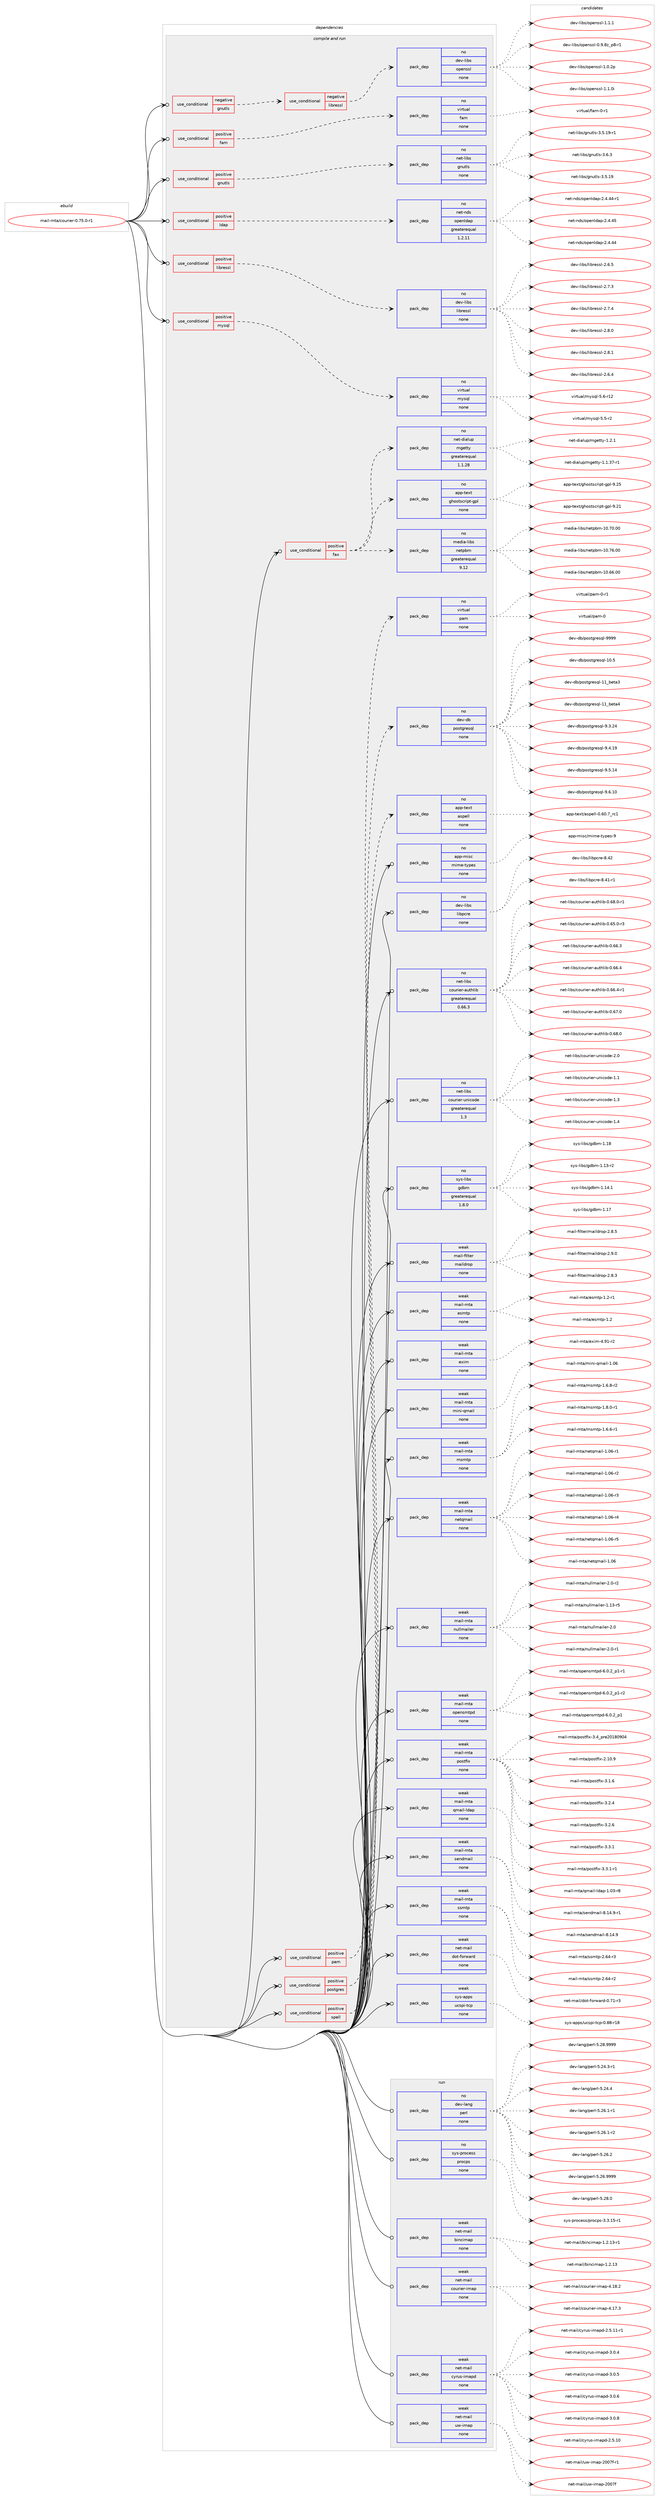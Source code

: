 digraph prolog {

# *************
# Graph options
# *************

newrank=true;
concentrate=true;
compound=true;
graph [rankdir=LR,fontname=Helvetica,fontsize=10,ranksep=1.5];#, ranksep=2.5, nodesep=0.2];
edge  [arrowhead=vee];
node  [fontname=Helvetica,fontsize=10];

# **********
# The ebuild
# **********

subgraph cluster_leftcol {
color=gray;
rank=same;
label=<<i>ebuild</i>>;
id [label="mail-mta/courier-0.75.0-r1", color=red, width=4, href="../mail-mta/courier-0.75.0-r1.svg"];
}

# ****************
# The dependencies
# ****************

subgraph cluster_midcol {
color=gray;
label=<<i>dependencies</i>>;
subgraph cluster_compile {
fillcolor="#eeeeee";
style=filled;
label=<<i>compile</i>>;
}
subgraph cluster_compileandrun {
fillcolor="#eeeeee";
style=filled;
label=<<i>compile and run</i>>;
subgraph cond1244 {
dependency6162 [label=<<TABLE BORDER="0" CELLBORDER="1" CELLSPACING="0" CELLPADDING="4"><TR><TD ROWSPAN="3" CELLPADDING="10">use_conditional</TD></TR><TR><TD>negative</TD></TR><TR><TD>gnutls</TD></TR></TABLE>>, shape=none, color=red];
subgraph cond1245 {
dependency6163 [label=<<TABLE BORDER="0" CELLBORDER="1" CELLSPACING="0" CELLPADDING="4"><TR><TD ROWSPAN="3" CELLPADDING="10">use_conditional</TD></TR><TR><TD>negative</TD></TR><TR><TD>libressl</TD></TR></TABLE>>, shape=none, color=red];
subgraph pack4777 {
dependency6164 [label=<<TABLE BORDER="0" CELLBORDER="1" CELLSPACING="0" CELLPADDING="4" WIDTH="220"><TR><TD ROWSPAN="6" CELLPADDING="30">pack_dep</TD></TR><TR><TD WIDTH="110">no</TD></TR><TR><TD>dev-libs</TD></TR><TR><TD>openssl</TD></TR><TR><TD>none</TD></TR><TR><TD></TD></TR></TABLE>>, shape=none, color=blue];
}
dependency6163:e -> dependency6164:w [weight=20,style="dashed",arrowhead="vee"];
}
dependency6162:e -> dependency6163:w [weight=20,style="dashed",arrowhead="vee"];
}
id:e -> dependency6162:w [weight=20,style="solid",arrowhead="odotvee"];
subgraph cond1246 {
dependency6165 [label=<<TABLE BORDER="0" CELLBORDER="1" CELLSPACING="0" CELLPADDING="4"><TR><TD ROWSPAN="3" CELLPADDING="10">use_conditional</TD></TR><TR><TD>positive</TD></TR><TR><TD>fam</TD></TR></TABLE>>, shape=none, color=red];
subgraph pack4778 {
dependency6166 [label=<<TABLE BORDER="0" CELLBORDER="1" CELLSPACING="0" CELLPADDING="4" WIDTH="220"><TR><TD ROWSPAN="6" CELLPADDING="30">pack_dep</TD></TR><TR><TD WIDTH="110">no</TD></TR><TR><TD>virtual</TD></TR><TR><TD>fam</TD></TR><TR><TD>none</TD></TR><TR><TD></TD></TR></TABLE>>, shape=none, color=blue];
}
dependency6165:e -> dependency6166:w [weight=20,style="dashed",arrowhead="vee"];
}
id:e -> dependency6165:w [weight=20,style="solid",arrowhead="odotvee"];
subgraph cond1247 {
dependency6167 [label=<<TABLE BORDER="0" CELLBORDER="1" CELLSPACING="0" CELLPADDING="4"><TR><TD ROWSPAN="3" CELLPADDING="10">use_conditional</TD></TR><TR><TD>positive</TD></TR><TR><TD>fax</TD></TR></TABLE>>, shape=none, color=red];
subgraph pack4779 {
dependency6168 [label=<<TABLE BORDER="0" CELLBORDER="1" CELLSPACING="0" CELLPADDING="4" WIDTH="220"><TR><TD ROWSPAN="6" CELLPADDING="30">pack_dep</TD></TR><TR><TD WIDTH="110">no</TD></TR><TR><TD>media-libs</TD></TR><TR><TD>netpbm</TD></TR><TR><TD>greaterequal</TD></TR><TR><TD>9.12</TD></TR></TABLE>>, shape=none, color=blue];
}
dependency6167:e -> dependency6168:w [weight=20,style="dashed",arrowhead="vee"];
subgraph pack4780 {
dependency6169 [label=<<TABLE BORDER="0" CELLBORDER="1" CELLSPACING="0" CELLPADDING="4" WIDTH="220"><TR><TD ROWSPAN="6" CELLPADDING="30">pack_dep</TD></TR><TR><TD WIDTH="110">no</TD></TR><TR><TD>app-text</TD></TR><TR><TD>ghostscript-gpl</TD></TR><TR><TD>none</TD></TR><TR><TD></TD></TR></TABLE>>, shape=none, color=blue];
}
dependency6167:e -> dependency6169:w [weight=20,style="dashed",arrowhead="vee"];
subgraph pack4781 {
dependency6170 [label=<<TABLE BORDER="0" CELLBORDER="1" CELLSPACING="0" CELLPADDING="4" WIDTH="220"><TR><TD ROWSPAN="6" CELLPADDING="30">pack_dep</TD></TR><TR><TD WIDTH="110">no</TD></TR><TR><TD>net-dialup</TD></TR><TR><TD>mgetty</TD></TR><TR><TD>greaterequal</TD></TR><TR><TD>1.1.28</TD></TR></TABLE>>, shape=none, color=blue];
}
dependency6167:e -> dependency6170:w [weight=20,style="dashed",arrowhead="vee"];
}
id:e -> dependency6167:w [weight=20,style="solid",arrowhead="odotvee"];
subgraph cond1248 {
dependency6171 [label=<<TABLE BORDER="0" CELLBORDER="1" CELLSPACING="0" CELLPADDING="4"><TR><TD ROWSPAN="3" CELLPADDING="10">use_conditional</TD></TR><TR><TD>positive</TD></TR><TR><TD>gnutls</TD></TR></TABLE>>, shape=none, color=red];
subgraph pack4782 {
dependency6172 [label=<<TABLE BORDER="0" CELLBORDER="1" CELLSPACING="0" CELLPADDING="4" WIDTH="220"><TR><TD ROWSPAN="6" CELLPADDING="30">pack_dep</TD></TR><TR><TD WIDTH="110">no</TD></TR><TR><TD>net-libs</TD></TR><TR><TD>gnutls</TD></TR><TR><TD>none</TD></TR><TR><TD></TD></TR></TABLE>>, shape=none, color=blue];
}
dependency6171:e -> dependency6172:w [weight=20,style="dashed",arrowhead="vee"];
}
id:e -> dependency6171:w [weight=20,style="solid",arrowhead="odotvee"];
subgraph cond1249 {
dependency6173 [label=<<TABLE BORDER="0" CELLBORDER="1" CELLSPACING="0" CELLPADDING="4"><TR><TD ROWSPAN="3" CELLPADDING="10">use_conditional</TD></TR><TR><TD>positive</TD></TR><TR><TD>ldap</TD></TR></TABLE>>, shape=none, color=red];
subgraph pack4783 {
dependency6174 [label=<<TABLE BORDER="0" CELLBORDER="1" CELLSPACING="0" CELLPADDING="4" WIDTH="220"><TR><TD ROWSPAN="6" CELLPADDING="30">pack_dep</TD></TR><TR><TD WIDTH="110">no</TD></TR><TR><TD>net-nds</TD></TR><TR><TD>openldap</TD></TR><TR><TD>greaterequal</TD></TR><TR><TD>1.2.11</TD></TR></TABLE>>, shape=none, color=blue];
}
dependency6173:e -> dependency6174:w [weight=20,style="dashed",arrowhead="vee"];
}
id:e -> dependency6173:w [weight=20,style="solid",arrowhead="odotvee"];
subgraph cond1250 {
dependency6175 [label=<<TABLE BORDER="0" CELLBORDER="1" CELLSPACING="0" CELLPADDING="4"><TR><TD ROWSPAN="3" CELLPADDING="10">use_conditional</TD></TR><TR><TD>positive</TD></TR><TR><TD>libressl</TD></TR></TABLE>>, shape=none, color=red];
subgraph pack4784 {
dependency6176 [label=<<TABLE BORDER="0" CELLBORDER="1" CELLSPACING="0" CELLPADDING="4" WIDTH="220"><TR><TD ROWSPAN="6" CELLPADDING="30">pack_dep</TD></TR><TR><TD WIDTH="110">no</TD></TR><TR><TD>dev-libs</TD></TR><TR><TD>libressl</TD></TR><TR><TD>none</TD></TR><TR><TD></TD></TR></TABLE>>, shape=none, color=blue];
}
dependency6175:e -> dependency6176:w [weight=20,style="dashed",arrowhead="vee"];
}
id:e -> dependency6175:w [weight=20,style="solid",arrowhead="odotvee"];
subgraph cond1251 {
dependency6177 [label=<<TABLE BORDER="0" CELLBORDER="1" CELLSPACING="0" CELLPADDING="4"><TR><TD ROWSPAN="3" CELLPADDING="10">use_conditional</TD></TR><TR><TD>positive</TD></TR><TR><TD>mysql</TD></TR></TABLE>>, shape=none, color=red];
subgraph pack4785 {
dependency6178 [label=<<TABLE BORDER="0" CELLBORDER="1" CELLSPACING="0" CELLPADDING="4" WIDTH="220"><TR><TD ROWSPAN="6" CELLPADDING="30">pack_dep</TD></TR><TR><TD WIDTH="110">no</TD></TR><TR><TD>virtual</TD></TR><TR><TD>mysql</TD></TR><TR><TD>none</TD></TR><TR><TD></TD></TR></TABLE>>, shape=none, color=blue];
}
dependency6177:e -> dependency6178:w [weight=20,style="dashed",arrowhead="vee"];
}
id:e -> dependency6177:w [weight=20,style="solid",arrowhead="odotvee"];
subgraph cond1252 {
dependency6179 [label=<<TABLE BORDER="0" CELLBORDER="1" CELLSPACING="0" CELLPADDING="4"><TR><TD ROWSPAN="3" CELLPADDING="10">use_conditional</TD></TR><TR><TD>positive</TD></TR><TR><TD>pam</TD></TR></TABLE>>, shape=none, color=red];
subgraph pack4786 {
dependency6180 [label=<<TABLE BORDER="0" CELLBORDER="1" CELLSPACING="0" CELLPADDING="4" WIDTH="220"><TR><TD ROWSPAN="6" CELLPADDING="30">pack_dep</TD></TR><TR><TD WIDTH="110">no</TD></TR><TR><TD>virtual</TD></TR><TR><TD>pam</TD></TR><TR><TD>none</TD></TR><TR><TD></TD></TR></TABLE>>, shape=none, color=blue];
}
dependency6179:e -> dependency6180:w [weight=20,style="dashed",arrowhead="vee"];
}
id:e -> dependency6179:w [weight=20,style="solid",arrowhead="odotvee"];
subgraph cond1253 {
dependency6181 [label=<<TABLE BORDER="0" CELLBORDER="1" CELLSPACING="0" CELLPADDING="4"><TR><TD ROWSPAN="3" CELLPADDING="10">use_conditional</TD></TR><TR><TD>positive</TD></TR><TR><TD>postgres</TD></TR></TABLE>>, shape=none, color=red];
subgraph pack4787 {
dependency6182 [label=<<TABLE BORDER="0" CELLBORDER="1" CELLSPACING="0" CELLPADDING="4" WIDTH="220"><TR><TD ROWSPAN="6" CELLPADDING="30">pack_dep</TD></TR><TR><TD WIDTH="110">no</TD></TR><TR><TD>dev-db</TD></TR><TR><TD>postgresql</TD></TR><TR><TD>none</TD></TR><TR><TD></TD></TR></TABLE>>, shape=none, color=blue];
}
dependency6181:e -> dependency6182:w [weight=20,style="dashed",arrowhead="vee"];
}
id:e -> dependency6181:w [weight=20,style="solid",arrowhead="odotvee"];
subgraph cond1254 {
dependency6183 [label=<<TABLE BORDER="0" CELLBORDER="1" CELLSPACING="0" CELLPADDING="4"><TR><TD ROWSPAN="3" CELLPADDING="10">use_conditional</TD></TR><TR><TD>positive</TD></TR><TR><TD>spell</TD></TR></TABLE>>, shape=none, color=red];
subgraph pack4788 {
dependency6184 [label=<<TABLE BORDER="0" CELLBORDER="1" CELLSPACING="0" CELLPADDING="4" WIDTH="220"><TR><TD ROWSPAN="6" CELLPADDING="30">pack_dep</TD></TR><TR><TD WIDTH="110">no</TD></TR><TR><TD>app-text</TD></TR><TR><TD>aspell</TD></TR><TR><TD>none</TD></TR><TR><TD></TD></TR></TABLE>>, shape=none, color=blue];
}
dependency6183:e -> dependency6184:w [weight=20,style="dashed",arrowhead="vee"];
}
id:e -> dependency6183:w [weight=20,style="solid",arrowhead="odotvee"];
subgraph pack4789 {
dependency6185 [label=<<TABLE BORDER="0" CELLBORDER="1" CELLSPACING="0" CELLPADDING="4" WIDTH="220"><TR><TD ROWSPAN="6" CELLPADDING="30">pack_dep</TD></TR><TR><TD WIDTH="110">no</TD></TR><TR><TD>app-misc</TD></TR><TR><TD>mime-types</TD></TR><TR><TD>none</TD></TR><TR><TD></TD></TR></TABLE>>, shape=none, color=blue];
}
id:e -> dependency6185:w [weight=20,style="solid",arrowhead="odotvee"];
subgraph pack4790 {
dependency6186 [label=<<TABLE BORDER="0" CELLBORDER="1" CELLSPACING="0" CELLPADDING="4" WIDTH="220"><TR><TD ROWSPAN="6" CELLPADDING="30">pack_dep</TD></TR><TR><TD WIDTH="110">no</TD></TR><TR><TD>dev-libs</TD></TR><TR><TD>libpcre</TD></TR><TR><TD>none</TD></TR><TR><TD></TD></TR></TABLE>>, shape=none, color=blue];
}
id:e -> dependency6186:w [weight=20,style="solid",arrowhead="odotvee"];
subgraph pack4791 {
dependency6187 [label=<<TABLE BORDER="0" CELLBORDER="1" CELLSPACING="0" CELLPADDING="4" WIDTH="220"><TR><TD ROWSPAN="6" CELLPADDING="30">pack_dep</TD></TR><TR><TD WIDTH="110">no</TD></TR><TR><TD>net-libs</TD></TR><TR><TD>courier-authlib</TD></TR><TR><TD>greaterequal</TD></TR><TR><TD>0.66.3</TD></TR></TABLE>>, shape=none, color=blue];
}
id:e -> dependency6187:w [weight=20,style="solid",arrowhead="odotvee"];
subgraph pack4792 {
dependency6188 [label=<<TABLE BORDER="0" CELLBORDER="1" CELLSPACING="0" CELLPADDING="4" WIDTH="220"><TR><TD ROWSPAN="6" CELLPADDING="30">pack_dep</TD></TR><TR><TD WIDTH="110">no</TD></TR><TR><TD>net-libs</TD></TR><TR><TD>courier-unicode</TD></TR><TR><TD>greaterequal</TD></TR><TR><TD>1.3</TD></TR></TABLE>>, shape=none, color=blue];
}
id:e -> dependency6188:w [weight=20,style="solid",arrowhead="odotvee"];
subgraph pack4793 {
dependency6189 [label=<<TABLE BORDER="0" CELLBORDER="1" CELLSPACING="0" CELLPADDING="4" WIDTH="220"><TR><TD ROWSPAN="6" CELLPADDING="30">pack_dep</TD></TR><TR><TD WIDTH="110">no</TD></TR><TR><TD>sys-libs</TD></TR><TR><TD>gdbm</TD></TR><TR><TD>greaterequal</TD></TR><TR><TD>1.8.0</TD></TR></TABLE>>, shape=none, color=blue];
}
id:e -> dependency6189:w [weight=20,style="solid",arrowhead="odotvee"];
subgraph pack4794 {
dependency6190 [label=<<TABLE BORDER="0" CELLBORDER="1" CELLSPACING="0" CELLPADDING="4" WIDTH="220"><TR><TD ROWSPAN="6" CELLPADDING="30">pack_dep</TD></TR><TR><TD WIDTH="110">weak</TD></TR><TR><TD>mail-filter</TD></TR><TR><TD>maildrop</TD></TR><TR><TD>none</TD></TR><TR><TD></TD></TR></TABLE>>, shape=none, color=blue];
}
id:e -> dependency6190:w [weight=20,style="solid",arrowhead="odotvee"];
subgraph pack4795 {
dependency6191 [label=<<TABLE BORDER="0" CELLBORDER="1" CELLSPACING="0" CELLPADDING="4" WIDTH="220"><TR><TD ROWSPAN="6" CELLPADDING="30">pack_dep</TD></TR><TR><TD WIDTH="110">weak</TD></TR><TR><TD>mail-mta</TD></TR><TR><TD>esmtp</TD></TR><TR><TD>none</TD></TR><TR><TD></TD></TR></TABLE>>, shape=none, color=blue];
}
id:e -> dependency6191:w [weight=20,style="solid",arrowhead="odotvee"];
subgraph pack4796 {
dependency6192 [label=<<TABLE BORDER="0" CELLBORDER="1" CELLSPACING="0" CELLPADDING="4" WIDTH="220"><TR><TD ROWSPAN="6" CELLPADDING="30">pack_dep</TD></TR><TR><TD WIDTH="110">weak</TD></TR><TR><TD>mail-mta</TD></TR><TR><TD>exim</TD></TR><TR><TD>none</TD></TR><TR><TD></TD></TR></TABLE>>, shape=none, color=blue];
}
id:e -> dependency6192:w [weight=20,style="solid",arrowhead="odotvee"];
subgraph pack4797 {
dependency6193 [label=<<TABLE BORDER="0" CELLBORDER="1" CELLSPACING="0" CELLPADDING="4" WIDTH="220"><TR><TD ROWSPAN="6" CELLPADDING="30">pack_dep</TD></TR><TR><TD WIDTH="110">weak</TD></TR><TR><TD>mail-mta</TD></TR><TR><TD>mini-qmail</TD></TR><TR><TD>none</TD></TR><TR><TD></TD></TR></TABLE>>, shape=none, color=blue];
}
id:e -> dependency6193:w [weight=20,style="solid",arrowhead="odotvee"];
subgraph pack4798 {
dependency6194 [label=<<TABLE BORDER="0" CELLBORDER="1" CELLSPACING="0" CELLPADDING="4" WIDTH="220"><TR><TD ROWSPAN="6" CELLPADDING="30">pack_dep</TD></TR><TR><TD WIDTH="110">weak</TD></TR><TR><TD>mail-mta</TD></TR><TR><TD>msmtp</TD></TR><TR><TD>none</TD></TR><TR><TD></TD></TR></TABLE>>, shape=none, color=blue];
}
id:e -> dependency6194:w [weight=20,style="solid",arrowhead="odotvee"];
subgraph pack4799 {
dependency6195 [label=<<TABLE BORDER="0" CELLBORDER="1" CELLSPACING="0" CELLPADDING="4" WIDTH="220"><TR><TD ROWSPAN="6" CELLPADDING="30">pack_dep</TD></TR><TR><TD WIDTH="110">weak</TD></TR><TR><TD>mail-mta</TD></TR><TR><TD>netqmail</TD></TR><TR><TD>none</TD></TR><TR><TD></TD></TR></TABLE>>, shape=none, color=blue];
}
id:e -> dependency6195:w [weight=20,style="solid",arrowhead="odotvee"];
subgraph pack4800 {
dependency6196 [label=<<TABLE BORDER="0" CELLBORDER="1" CELLSPACING="0" CELLPADDING="4" WIDTH="220"><TR><TD ROWSPAN="6" CELLPADDING="30">pack_dep</TD></TR><TR><TD WIDTH="110">weak</TD></TR><TR><TD>mail-mta</TD></TR><TR><TD>nullmailer</TD></TR><TR><TD>none</TD></TR><TR><TD></TD></TR></TABLE>>, shape=none, color=blue];
}
id:e -> dependency6196:w [weight=20,style="solid",arrowhead="odotvee"];
subgraph pack4801 {
dependency6197 [label=<<TABLE BORDER="0" CELLBORDER="1" CELLSPACING="0" CELLPADDING="4" WIDTH="220"><TR><TD ROWSPAN="6" CELLPADDING="30">pack_dep</TD></TR><TR><TD WIDTH="110">weak</TD></TR><TR><TD>mail-mta</TD></TR><TR><TD>opensmtpd</TD></TR><TR><TD>none</TD></TR><TR><TD></TD></TR></TABLE>>, shape=none, color=blue];
}
id:e -> dependency6197:w [weight=20,style="solid",arrowhead="odotvee"];
subgraph pack4802 {
dependency6198 [label=<<TABLE BORDER="0" CELLBORDER="1" CELLSPACING="0" CELLPADDING="4" WIDTH="220"><TR><TD ROWSPAN="6" CELLPADDING="30">pack_dep</TD></TR><TR><TD WIDTH="110">weak</TD></TR><TR><TD>mail-mta</TD></TR><TR><TD>postfix</TD></TR><TR><TD>none</TD></TR><TR><TD></TD></TR></TABLE>>, shape=none, color=blue];
}
id:e -> dependency6198:w [weight=20,style="solid",arrowhead="odotvee"];
subgraph pack4803 {
dependency6199 [label=<<TABLE BORDER="0" CELLBORDER="1" CELLSPACING="0" CELLPADDING="4" WIDTH="220"><TR><TD ROWSPAN="6" CELLPADDING="30">pack_dep</TD></TR><TR><TD WIDTH="110">weak</TD></TR><TR><TD>mail-mta</TD></TR><TR><TD>qmail-ldap</TD></TR><TR><TD>none</TD></TR><TR><TD></TD></TR></TABLE>>, shape=none, color=blue];
}
id:e -> dependency6199:w [weight=20,style="solid",arrowhead="odotvee"];
subgraph pack4804 {
dependency6200 [label=<<TABLE BORDER="0" CELLBORDER="1" CELLSPACING="0" CELLPADDING="4" WIDTH="220"><TR><TD ROWSPAN="6" CELLPADDING="30">pack_dep</TD></TR><TR><TD WIDTH="110">weak</TD></TR><TR><TD>mail-mta</TD></TR><TR><TD>sendmail</TD></TR><TR><TD>none</TD></TR><TR><TD></TD></TR></TABLE>>, shape=none, color=blue];
}
id:e -> dependency6200:w [weight=20,style="solid",arrowhead="odotvee"];
subgraph pack4805 {
dependency6201 [label=<<TABLE BORDER="0" CELLBORDER="1" CELLSPACING="0" CELLPADDING="4" WIDTH="220"><TR><TD ROWSPAN="6" CELLPADDING="30">pack_dep</TD></TR><TR><TD WIDTH="110">weak</TD></TR><TR><TD>mail-mta</TD></TR><TR><TD>ssmtp</TD></TR><TR><TD>none</TD></TR><TR><TD></TD></TR></TABLE>>, shape=none, color=blue];
}
id:e -> dependency6201:w [weight=20,style="solid",arrowhead="odotvee"];
subgraph pack4806 {
dependency6202 [label=<<TABLE BORDER="0" CELLBORDER="1" CELLSPACING="0" CELLPADDING="4" WIDTH="220"><TR><TD ROWSPAN="6" CELLPADDING="30">pack_dep</TD></TR><TR><TD WIDTH="110">weak</TD></TR><TR><TD>net-mail</TD></TR><TR><TD>dot-forward</TD></TR><TR><TD>none</TD></TR><TR><TD></TD></TR></TABLE>>, shape=none, color=blue];
}
id:e -> dependency6202:w [weight=20,style="solid",arrowhead="odotvee"];
subgraph pack4807 {
dependency6203 [label=<<TABLE BORDER="0" CELLBORDER="1" CELLSPACING="0" CELLPADDING="4" WIDTH="220"><TR><TD ROWSPAN="6" CELLPADDING="30">pack_dep</TD></TR><TR><TD WIDTH="110">weak</TD></TR><TR><TD>sys-apps</TD></TR><TR><TD>ucspi-tcp</TD></TR><TR><TD>none</TD></TR><TR><TD></TD></TR></TABLE>>, shape=none, color=blue];
}
id:e -> dependency6203:w [weight=20,style="solid",arrowhead="odotvee"];
}
subgraph cluster_run {
fillcolor="#eeeeee";
style=filled;
label=<<i>run</i>>;
subgraph pack4808 {
dependency6204 [label=<<TABLE BORDER="0" CELLBORDER="1" CELLSPACING="0" CELLPADDING="4" WIDTH="220"><TR><TD ROWSPAN="6" CELLPADDING="30">pack_dep</TD></TR><TR><TD WIDTH="110">no</TD></TR><TR><TD>dev-lang</TD></TR><TR><TD>perl</TD></TR><TR><TD>none</TD></TR><TR><TD></TD></TR></TABLE>>, shape=none, color=blue];
}
id:e -> dependency6204:w [weight=20,style="solid",arrowhead="odot"];
subgraph pack4809 {
dependency6205 [label=<<TABLE BORDER="0" CELLBORDER="1" CELLSPACING="0" CELLPADDING="4" WIDTH="220"><TR><TD ROWSPAN="6" CELLPADDING="30">pack_dep</TD></TR><TR><TD WIDTH="110">no</TD></TR><TR><TD>sys-process</TD></TR><TR><TD>procps</TD></TR><TR><TD>none</TD></TR><TR><TD></TD></TR></TABLE>>, shape=none, color=blue];
}
id:e -> dependency6205:w [weight=20,style="solid",arrowhead="odot"];
subgraph pack4810 {
dependency6206 [label=<<TABLE BORDER="0" CELLBORDER="1" CELLSPACING="0" CELLPADDING="4" WIDTH="220"><TR><TD ROWSPAN="6" CELLPADDING="30">pack_dep</TD></TR><TR><TD WIDTH="110">weak</TD></TR><TR><TD>net-mail</TD></TR><TR><TD>bincimap</TD></TR><TR><TD>none</TD></TR><TR><TD></TD></TR></TABLE>>, shape=none, color=blue];
}
id:e -> dependency6206:w [weight=20,style="solid",arrowhead="odot"];
subgraph pack4811 {
dependency6207 [label=<<TABLE BORDER="0" CELLBORDER="1" CELLSPACING="0" CELLPADDING="4" WIDTH="220"><TR><TD ROWSPAN="6" CELLPADDING="30">pack_dep</TD></TR><TR><TD WIDTH="110">weak</TD></TR><TR><TD>net-mail</TD></TR><TR><TD>courier-imap</TD></TR><TR><TD>none</TD></TR><TR><TD></TD></TR></TABLE>>, shape=none, color=blue];
}
id:e -> dependency6207:w [weight=20,style="solid",arrowhead="odot"];
subgraph pack4812 {
dependency6208 [label=<<TABLE BORDER="0" CELLBORDER="1" CELLSPACING="0" CELLPADDING="4" WIDTH="220"><TR><TD ROWSPAN="6" CELLPADDING="30">pack_dep</TD></TR><TR><TD WIDTH="110">weak</TD></TR><TR><TD>net-mail</TD></TR><TR><TD>cyrus-imapd</TD></TR><TR><TD>none</TD></TR><TR><TD></TD></TR></TABLE>>, shape=none, color=blue];
}
id:e -> dependency6208:w [weight=20,style="solid",arrowhead="odot"];
subgraph pack4813 {
dependency6209 [label=<<TABLE BORDER="0" CELLBORDER="1" CELLSPACING="0" CELLPADDING="4" WIDTH="220"><TR><TD ROWSPAN="6" CELLPADDING="30">pack_dep</TD></TR><TR><TD WIDTH="110">weak</TD></TR><TR><TD>net-mail</TD></TR><TR><TD>uw-imap</TD></TR><TR><TD>none</TD></TR><TR><TD></TD></TR></TABLE>>, shape=none, color=blue];
}
id:e -> dependency6209:w [weight=20,style="solid",arrowhead="odot"];
}
}

# **************
# The candidates
# **************

subgraph cluster_choices {
rank=same;
color=gray;
label=<<i>candidates</i>>;

subgraph choice4777 {
color=black;
nodesep=1;
choice10010111845108105981154711111210111011511510845484657465612295112564511449 [label="dev-libs/openssl-0.9.8z_p8-r1", color=red, width=4,href="../dev-libs/openssl-0.9.8z_p8-r1.svg"];
choice100101118451081059811547111112101110115115108454946484650112 [label="dev-libs/openssl-1.0.2p", color=red, width=4,href="../dev-libs/openssl-1.0.2p.svg"];
choice100101118451081059811547111112101110115115108454946494648105 [label="dev-libs/openssl-1.1.0i", color=red, width=4,href="../dev-libs/openssl-1.1.0i.svg"];
choice100101118451081059811547111112101110115115108454946494649 [label="dev-libs/openssl-1.1.1", color=red, width=4,href="../dev-libs/openssl-1.1.1.svg"];
dependency6164:e -> choice10010111845108105981154711111210111011511510845484657465612295112564511449:w [style=dotted,weight="100"];
dependency6164:e -> choice100101118451081059811547111112101110115115108454946484650112:w [style=dotted,weight="100"];
dependency6164:e -> choice100101118451081059811547111112101110115115108454946494648105:w [style=dotted,weight="100"];
dependency6164:e -> choice100101118451081059811547111112101110115115108454946494649:w [style=dotted,weight="100"];
}
subgraph choice4778 {
color=black;
nodesep=1;
choice11810511411611797108471029710945484511449 [label="virtual/fam-0-r1", color=red, width=4,href="../virtual/fam-0-r1.svg"];
dependency6166:e -> choice11810511411611797108471029710945484511449:w [style=dotted,weight="100"];
}
subgraph choice4779 {
color=black;
nodesep=1;
choice1091011001059745108105981154711010111611298109454948465454464848 [label="media-libs/netpbm-10.66.00", color=red, width=4,href="../media-libs/netpbm-10.66.00.svg"];
choice1091011001059745108105981154711010111611298109454948465548464848 [label="media-libs/netpbm-10.70.00", color=red, width=4,href="../media-libs/netpbm-10.70.00.svg"];
choice1091011001059745108105981154711010111611298109454948465554464848 [label="media-libs/netpbm-10.76.00", color=red, width=4,href="../media-libs/netpbm-10.76.00.svg"];
dependency6168:e -> choice1091011001059745108105981154711010111611298109454948465454464848:w [style=dotted,weight="100"];
dependency6168:e -> choice1091011001059745108105981154711010111611298109454948465548464848:w [style=dotted,weight="100"];
dependency6168:e -> choice1091011001059745108105981154711010111611298109454948465554464848:w [style=dotted,weight="100"];
}
subgraph choice4780 {
color=black;
nodesep=1;
choice97112112451161011201164710310411111511611599114105112116451031121084557465049 [label="app-text/ghostscript-gpl-9.21", color=red, width=4,href="../app-text/ghostscript-gpl-9.21.svg"];
choice97112112451161011201164710310411111511611599114105112116451031121084557465053 [label="app-text/ghostscript-gpl-9.25", color=red, width=4,href="../app-text/ghostscript-gpl-9.25.svg"];
dependency6169:e -> choice97112112451161011201164710310411111511611599114105112116451031121084557465049:w [style=dotted,weight="100"];
dependency6169:e -> choice97112112451161011201164710310411111511611599114105112116451031121084557465053:w [style=dotted,weight="100"];
}
subgraph choice4781 {
color=black;
nodesep=1;
choice110101116451001059710811711247109103101116116121454946494651554511449 [label="net-dialup/mgetty-1.1.37-r1", color=red, width=4,href="../net-dialup/mgetty-1.1.37-r1.svg"];
choice110101116451001059710811711247109103101116116121454946504649 [label="net-dialup/mgetty-1.2.1", color=red, width=4,href="../net-dialup/mgetty-1.2.1.svg"];
dependency6170:e -> choice110101116451001059710811711247109103101116116121454946494651554511449:w [style=dotted,weight="100"];
dependency6170:e -> choice110101116451001059710811711247109103101116116121454946504649:w [style=dotted,weight="100"];
}
subgraph choice4782 {
color=black;
nodesep=1;
choice11010111645108105981154710311011711610811545514653464957 [label="net-libs/gnutls-3.5.19", color=red, width=4,href="../net-libs/gnutls-3.5.19.svg"];
choice110101116451081059811547103110117116108115455146534649574511449 [label="net-libs/gnutls-3.5.19-r1", color=red, width=4,href="../net-libs/gnutls-3.5.19-r1.svg"];
choice110101116451081059811547103110117116108115455146544651 [label="net-libs/gnutls-3.6.3", color=red, width=4,href="../net-libs/gnutls-3.6.3.svg"];
dependency6172:e -> choice11010111645108105981154710311011711610811545514653464957:w [style=dotted,weight="100"];
dependency6172:e -> choice110101116451081059811547103110117116108115455146534649574511449:w [style=dotted,weight="100"];
dependency6172:e -> choice110101116451081059811547103110117116108115455146544651:w [style=dotted,weight="100"];
}
subgraph choice4783 {
color=black;
nodesep=1;
choice11010111645110100115471111121011101081009711245504652465252 [label="net-nds/openldap-2.4.44", color=red, width=4,href="../net-nds/openldap-2.4.44.svg"];
choice110101116451101001154711111210111010810097112455046524652524511449 [label="net-nds/openldap-2.4.44-r1", color=red, width=4,href="../net-nds/openldap-2.4.44-r1.svg"];
choice11010111645110100115471111121011101081009711245504652465253 [label="net-nds/openldap-2.4.45", color=red, width=4,href="../net-nds/openldap-2.4.45.svg"];
dependency6174:e -> choice11010111645110100115471111121011101081009711245504652465252:w [style=dotted,weight="100"];
dependency6174:e -> choice110101116451101001154711111210111010810097112455046524652524511449:w [style=dotted,weight="100"];
dependency6174:e -> choice11010111645110100115471111121011101081009711245504652465253:w [style=dotted,weight="100"];
}
subgraph choice4784 {
color=black;
nodesep=1;
choice10010111845108105981154710810598114101115115108455046544652 [label="dev-libs/libressl-2.6.4", color=red, width=4,href="../dev-libs/libressl-2.6.4.svg"];
choice10010111845108105981154710810598114101115115108455046544653 [label="dev-libs/libressl-2.6.5", color=red, width=4,href="../dev-libs/libressl-2.6.5.svg"];
choice10010111845108105981154710810598114101115115108455046554651 [label="dev-libs/libressl-2.7.3", color=red, width=4,href="../dev-libs/libressl-2.7.3.svg"];
choice10010111845108105981154710810598114101115115108455046554652 [label="dev-libs/libressl-2.7.4", color=red, width=4,href="../dev-libs/libressl-2.7.4.svg"];
choice10010111845108105981154710810598114101115115108455046564648 [label="dev-libs/libressl-2.8.0", color=red, width=4,href="../dev-libs/libressl-2.8.0.svg"];
choice10010111845108105981154710810598114101115115108455046564649 [label="dev-libs/libressl-2.8.1", color=red, width=4,href="../dev-libs/libressl-2.8.1.svg"];
dependency6176:e -> choice10010111845108105981154710810598114101115115108455046544652:w [style=dotted,weight="100"];
dependency6176:e -> choice10010111845108105981154710810598114101115115108455046544653:w [style=dotted,weight="100"];
dependency6176:e -> choice10010111845108105981154710810598114101115115108455046554651:w [style=dotted,weight="100"];
dependency6176:e -> choice10010111845108105981154710810598114101115115108455046554652:w [style=dotted,weight="100"];
dependency6176:e -> choice10010111845108105981154710810598114101115115108455046564648:w [style=dotted,weight="100"];
dependency6176:e -> choice10010111845108105981154710810598114101115115108455046564649:w [style=dotted,weight="100"];
}
subgraph choice4785 {
color=black;
nodesep=1;
choice1181051141161179710847109121115113108455346534511450 [label="virtual/mysql-5.5-r2", color=red, width=4,href="../virtual/mysql-5.5-r2.svg"];
choice118105114116117971084710912111511310845534654451144950 [label="virtual/mysql-5.6-r12", color=red, width=4,href="../virtual/mysql-5.6-r12.svg"];
dependency6178:e -> choice1181051141161179710847109121115113108455346534511450:w [style=dotted,weight="100"];
dependency6178:e -> choice118105114116117971084710912111511310845534654451144950:w [style=dotted,weight="100"];
}
subgraph choice4786 {
color=black;
nodesep=1;
choice1181051141161179710847112971094548 [label="virtual/pam-0", color=red, width=4,href="../virtual/pam-0.svg"];
choice11810511411611797108471129710945484511449 [label="virtual/pam-0-r1", color=red, width=4,href="../virtual/pam-0-r1.svg"];
dependency6180:e -> choice1181051141161179710847112971094548:w [style=dotted,weight="100"];
dependency6180:e -> choice11810511411611797108471129710945484511449:w [style=dotted,weight="100"];
}
subgraph choice4787 {
color=black;
nodesep=1;
choice1001011184510098471121111151161031141011151131084549484653 [label="dev-db/postgresql-10.5", color=red, width=4,href="../dev-db/postgresql-10.5.svg"];
choice10010111845100984711211111511610311410111511310845494995981011169751 [label="dev-db/postgresql-11_beta3", color=red, width=4,href="../dev-db/postgresql-11_beta3.svg"];
choice10010111845100984711211111511610311410111511310845494995981011169752 [label="dev-db/postgresql-11_beta4", color=red, width=4,href="../dev-db/postgresql-11_beta4.svg"];
choice10010111845100984711211111511610311410111511310845574651465052 [label="dev-db/postgresql-9.3.24", color=red, width=4,href="../dev-db/postgresql-9.3.24.svg"];
choice10010111845100984711211111511610311410111511310845574652464957 [label="dev-db/postgresql-9.4.19", color=red, width=4,href="../dev-db/postgresql-9.4.19.svg"];
choice10010111845100984711211111511610311410111511310845574653464952 [label="dev-db/postgresql-9.5.14", color=red, width=4,href="../dev-db/postgresql-9.5.14.svg"];
choice10010111845100984711211111511610311410111511310845574654464948 [label="dev-db/postgresql-9.6.10", color=red, width=4,href="../dev-db/postgresql-9.6.10.svg"];
choice1001011184510098471121111151161031141011151131084557575757 [label="dev-db/postgresql-9999", color=red, width=4,href="../dev-db/postgresql-9999.svg"];
dependency6182:e -> choice1001011184510098471121111151161031141011151131084549484653:w [style=dotted,weight="100"];
dependency6182:e -> choice10010111845100984711211111511610311410111511310845494995981011169751:w [style=dotted,weight="100"];
dependency6182:e -> choice10010111845100984711211111511610311410111511310845494995981011169752:w [style=dotted,weight="100"];
dependency6182:e -> choice10010111845100984711211111511610311410111511310845574651465052:w [style=dotted,weight="100"];
dependency6182:e -> choice10010111845100984711211111511610311410111511310845574652464957:w [style=dotted,weight="100"];
dependency6182:e -> choice10010111845100984711211111511610311410111511310845574653464952:w [style=dotted,weight="100"];
dependency6182:e -> choice10010111845100984711211111511610311410111511310845574654464948:w [style=dotted,weight="100"];
dependency6182:e -> choice1001011184510098471121111151161031141011151131084557575757:w [style=dotted,weight="100"];
}
subgraph choice4788 {
color=black;
nodesep=1;
choice9711211245116101120116479711511210110810845484654484655951149949 [label="app-text/aspell-0.60.7_rc1", color=red, width=4,href="../app-text/aspell-0.60.7_rc1.svg"];
dependency6184:e -> choice9711211245116101120116479711511210110810845484654484655951149949:w [style=dotted,weight="100"];
}
subgraph choice4789 {
color=black;
nodesep=1;
choice97112112451091051159947109105109101451161211121011154557 [label="app-misc/mime-types-9", color=red, width=4,href="../app-misc/mime-types-9.svg"];
dependency6185:e -> choice97112112451091051159947109105109101451161211121011154557:w [style=dotted,weight="100"];
}
subgraph choice4790 {
color=black;
nodesep=1;
choice100101118451081059811547108105981129911410145564652494511449 [label="dev-libs/libpcre-8.41-r1", color=red, width=4,href="../dev-libs/libpcre-8.41-r1.svg"];
choice10010111845108105981154710810598112991141014556465250 [label="dev-libs/libpcre-8.42", color=red, width=4,href="../dev-libs/libpcre-8.42.svg"];
dependency6186:e -> choice100101118451081059811547108105981129911410145564652494511449:w [style=dotted,weight="100"];
dependency6186:e -> choice10010111845108105981154710810598112991141014556465250:w [style=dotted,weight="100"];
}
subgraph choice4791 {
color=black;
nodesep=1;
choice11010111645108105981154799111117114105101114459711711610410810598454846545346484511451 [label="net-libs/courier-authlib-0.65.0-r3", color=red, width=4,href="../net-libs/courier-authlib-0.65.0-r3.svg"];
choice1101011164510810598115479911111711410510111445971171161041081059845484654544651 [label="net-libs/courier-authlib-0.66.3", color=red, width=4,href="../net-libs/courier-authlib-0.66.3.svg"];
choice1101011164510810598115479911111711410510111445971171161041081059845484654544652 [label="net-libs/courier-authlib-0.66.4", color=red, width=4,href="../net-libs/courier-authlib-0.66.4.svg"];
choice11010111645108105981154799111117114105101114459711711610410810598454846545446524511449 [label="net-libs/courier-authlib-0.66.4-r1", color=red, width=4,href="../net-libs/courier-authlib-0.66.4-r1.svg"];
choice1101011164510810598115479911111711410510111445971171161041081059845484654554648 [label="net-libs/courier-authlib-0.67.0", color=red, width=4,href="../net-libs/courier-authlib-0.67.0.svg"];
choice1101011164510810598115479911111711410510111445971171161041081059845484654564648 [label="net-libs/courier-authlib-0.68.0", color=red, width=4,href="../net-libs/courier-authlib-0.68.0.svg"];
choice11010111645108105981154799111117114105101114459711711610410810598454846545646484511449 [label="net-libs/courier-authlib-0.68.0-r1", color=red, width=4,href="../net-libs/courier-authlib-0.68.0-r1.svg"];
dependency6187:e -> choice11010111645108105981154799111117114105101114459711711610410810598454846545346484511451:w [style=dotted,weight="100"];
dependency6187:e -> choice1101011164510810598115479911111711410510111445971171161041081059845484654544651:w [style=dotted,weight="100"];
dependency6187:e -> choice1101011164510810598115479911111711410510111445971171161041081059845484654544652:w [style=dotted,weight="100"];
dependency6187:e -> choice11010111645108105981154799111117114105101114459711711610410810598454846545446524511449:w [style=dotted,weight="100"];
dependency6187:e -> choice1101011164510810598115479911111711410510111445971171161041081059845484654554648:w [style=dotted,weight="100"];
dependency6187:e -> choice1101011164510810598115479911111711410510111445971171161041081059845484654564648:w [style=dotted,weight="100"];
dependency6187:e -> choice11010111645108105981154799111117114105101114459711711610410810598454846545646484511449:w [style=dotted,weight="100"];
}
subgraph choice4792 {
color=black;
nodesep=1;
choice11010111645108105981154799111117114105101114451171101059911110010145494649 [label="net-libs/courier-unicode-1.1", color=red, width=4,href="../net-libs/courier-unicode-1.1.svg"];
choice11010111645108105981154799111117114105101114451171101059911110010145494651 [label="net-libs/courier-unicode-1.3", color=red, width=4,href="../net-libs/courier-unicode-1.3.svg"];
choice11010111645108105981154799111117114105101114451171101059911110010145494652 [label="net-libs/courier-unicode-1.4", color=red, width=4,href="../net-libs/courier-unicode-1.4.svg"];
choice11010111645108105981154799111117114105101114451171101059911110010145504648 [label="net-libs/courier-unicode-2.0", color=red, width=4,href="../net-libs/courier-unicode-2.0.svg"];
dependency6188:e -> choice11010111645108105981154799111117114105101114451171101059911110010145494649:w [style=dotted,weight="100"];
dependency6188:e -> choice11010111645108105981154799111117114105101114451171101059911110010145494651:w [style=dotted,weight="100"];
dependency6188:e -> choice11010111645108105981154799111117114105101114451171101059911110010145494652:w [style=dotted,weight="100"];
dependency6188:e -> choice11010111645108105981154799111117114105101114451171101059911110010145504648:w [style=dotted,weight="100"];
}
subgraph choice4793 {
color=black;
nodesep=1;
choice1151211154510810598115471031009810945494649514511450 [label="sys-libs/gdbm-1.13-r2", color=red, width=4,href="../sys-libs/gdbm-1.13-r2.svg"];
choice1151211154510810598115471031009810945494649524649 [label="sys-libs/gdbm-1.14.1", color=red, width=4,href="../sys-libs/gdbm-1.14.1.svg"];
choice115121115451081059811547103100981094549464955 [label="sys-libs/gdbm-1.17", color=red, width=4,href="../sys-libs/gdbm-1.17.svg"];
choice115121115451081059811547103100981094549464956 [label="sys-libs/gdbm-1.18", color=red, width=4,href="../sys-libs/gdbm-1.18.svg"];
dependency6189:e -> choice1151211154510810598115471031009810945494649514511450:w [style=dotted,weight="100"];
dependency6189:e -> choice1151211154510810598115471031009810945494649524649:w [style=dotted,weight="100"];
dependency6189:e -> choice115121115451081059811547103100981094549464955:w [style=dotted,weight="100"];
dependency6189:e -> choice115121115451081059811547103100981094549464956:w [style=dotted,weight="100"];
}
subgraph choice4794 {
color=black;
nodesep=1;
choice10997105108451021051081161011144710997105108100114111112455046564651 [label="mail-filter/maildrop-2.8.3", color=red, width=4,href="../mail-filter/maildrop-2.8.3.svg"];
choice10997105108451021051081161011144710997105108100114111112455046564653 [label="mail-filter/maildrop-2.8.5", color=red, width=4,href="../mail-filter/maildrop-2.8.5.svg"];
choice10997105108451021051081161011144710997105108100114111112455046574648 [label="mail-filter/maildrop-2.9.0", color=red, width=4,href="../mail-filter/maildrop-2.9.0.svg"];
dependency6190:e -> choice10997105108451021051081161011144710997105108100114111112455046564651:w [style=dotted,weight="100"];
dependency6190:e -> choice10997105108451021051081161011144710997105108100114111112455046564653:w [style=dotted,weight="100"];
dependency6190:e -> choice10997105108451021051081161011144710997105108100114111112455046574648:w [style=dotted,weight="100"];
}
subgraph choice4795 {
color=black;
nodesep=1;
choice1099710510845109116974710111510911611245494650 [label="mail-mta/esmtp-1.2", color=red, width=4,href="../mail-mta/esmtp-1.2.svg"];
choice10997105108451091169747101115109116112454946504511449 [label="mail-mta/esmtp-1.2-r1", color=red, width=4,href="../mail-mta/esmtp-1.2-r1.svg"];
dependency6191:e -> choice1099710510845109116974710111510911611245494650:w [style=dotted,weight="100"];
dependency6191:e -> choice10997105108451091169747101115109116112454946504511449:w [style=dotted,weight="100"];
}
subgraph choice4796 {
color=black;
nodesep=1;
choice1099710510845109116974710112010510945524657494511450 [label="mail-mta/exim-4.91-r2", color=red, width=4,href="../mail-mta/exim-4.91-r2.svg"];
dependency6192:e -> choice1099710510845109116974710112010510945524657494511450:w [style=dotted,weight="100"];
}
subgraph choice4797 {
color=black;
nodesep=1;
choice1099710510845109116974710910511010545113109971051084549464854 [label="mail-mta/mini-qmail-1.06", color=red, width=4,href="../mail-mta/mini-qmail-1.06.svg"];
dependency6193:e -> choice1099710510845109116974710910511010545113109971051084549464854:w [style=dotted,weight="100"];
}
subgraph choice4798 {
color=black;
nodesep=1;
choice109971051084510911697471091151091161124549465446544511449 [label="mail-mta/msmtp-1.6.6-r1", color=red, width=4,href="../mail-mta/msmtp-1.6.6-r1.svg"];
choice109971051084510911697471091151091161124549465446564511450 [label="mail-mta/msmtp-1.6.8-r2", color=red, width=4,href="../mail-mta/msmtp-1.6.8-r2.svg"];
choice109971051084510911697471091151091161124549465646484511449 [label="mail-mta/msmtp-1.8.0-r1", color=red, width=4,href="../mail-mta/msmtp-1.8.0-r1.svg"];
dependency6194:e -> choice109971051084510911697471091151091161124549465446544511449:w [style=dotted,weight="100"];
dependency6194:e -> choice109971051084510911697471091151091161124549465446564511450:w [style=dotted,weight="100"];
dependency6194:e -> choice109971051084510911697471091151091161124549465646484511449:w [style=dotted,weight="100"];
}
subgraph choice4799 {
color=black;
nodesep=1;
choice10997105108451091169747110101116113109971051084549464854 [label="mail-mta/netqmail-1.06", color=red, width=4,href="../mail-mta/netqmail-1.06.svg"];
choice109971051084510911697471101011161131099710510845494648544511449 [label="mail-mta/netqmail-1.06-r1", color=red, width=4,href="../mail-mta/netqmail-1.06-r1.svg"];
choice109971051084510911697471101011161131099710510845494648544511450 [label="mail-mta/netqmail-1.06-r2", color=red, width=4,href="../mail-mta/netqmail-1.06-r2.svg"];
choice109971051084510911697471101011161131099710510845494648544511451 [label="mail-mta/netqmail-1.06-r3", color=red, width=4,href="../mail-mta/netqmail-1.06-r3.svg"];
choice109971051084510911697471101011161131099710510845494648544511452 [label="mail-mta/netqmail-1.06-r4", color=red, width=4,href="../mail-mta/netqmail-1.06-r4.svg"];
choice109971051084510911697471101011161131099710510845494648544511453 [label="mail-mta/netqmail-1.06-r5", color=red, width=4,href="../mail-mta/netqmail-1.06-r5.svg"];
dependency6195:e -> choice10997105108451091169747110101116113109971051084549464854:w [style=dotted,weight="100"];
dependency6195:e -> choice109971051084510911697471101011161131099710510845494648544511449:w [style=dotted,weight="100"];
dependency6195:e -> choice109971051084510911697471101011161131099710510845494648544511450:w [style=dotted,weight="100"];
dependency6195:e -> choice109971051084510911697471101011161131099710510845494648544511451:w [style=dotted,weight="100"];
dependency6195:e -> choice109971051084510911697471101011161131099710510845494648544511452:w [style=dotted,weight="100"];
dependency6195:e -> choice109971051084510911697471101011161131099710510845494648544511453:w [style=dotted,weight="100"];
}
subgraph choice4800 {
color=black;
nodesep=1;
choice109971051084510911697471101171081081099710510810111445494649514511453 [label="mail-mta/nullmailer-1.13-r5", color=red, width=4,href="../mail-mta/nullmailer-1.13-r5.svg"];
choice109971051084510911697471101171081081099710510810111445504648 [label="mail-mta/nullmailer-2.0", color=red, width=4,href="../mail-mta/nullmailer-2.0.svg"];
choice1099710510845109116974711011710810810997105108101114455046484511449 [label="mail-mta/nullmailer-2.0-r1", color=red, width=4,href="../mail-mta/nullmailer-2.0-r1.svg"];
choice1099710510845109116974711011710810810997105108101114455046484511450 [label="mail-mta/nullmailer-2.0-r2", color=red, width=4,href="../mail-mta/nullmailer-2.0-r2.svg"];
dependency6196:e -> choice109971051084510911697471101171081081099710510810111445494649514511453:w [style=dotted,weight="100"];
dependency6196:e -> choice109971051084510911697471101171081081099710510810111445504648:w [style=dotted,weight="100"];
dependency6196:e -> choice1099710510845109116974711011710810810997105108101114455046484511449:w [style=dotted,weight="100"];
dependency6196:e -> choice1099710510845109116974711011710810810997105108101114455046484511450:w [style=dotted,weight="100"];
}
subgraph choice4801 {
color=black;
nodesep=1;
choice109971051084510911697471111121011101151091161121004554464846509511249 [label="mail-mta/opensmtpd-6.0.2_p1", color=red, width=4,href="../mail-mta/opensmtpd-6.0.2_p1.svg"];
choice1099710510845109116974711111210111011510911611210045544648465095112494511449 [label="mail-mta/opensmtpd-6.0.2_p1-r1", color=red, width=4,href="../mail-mta/opensmtpd-6.0.2_p1-r1.svg"];
choice1099710510845109116974711111210111011510911611210045544648465095112494511450 [label="mail-mta/opensmtpd-6.0.2_p1-r2", color=red, width=4,href="../mail-mta/opensmtpd-6.0.2_p1-r2.svg"];
dependency6197:e -> choice109971051084510911697471111121011101151091161121004554464846509511249:w [style=dotted,weight="100"];
dependency6197:e -> choice1099710510845109116974711111210111011510911611210045544648465095112494511449:w [style=dotted,weight="100"];
dependency6197:e -> choice1099710510845109116974711111210111011510911611210045544648465095112494511450:w [style=dotted,weight="100"];
}
subgraph choice4802 {
color=black;
nodesep=1;
choice1099710510845109116974711211111511610210512045504649484657 [label="mail-mta/postfix-2.10.9", color=red, width=4,href="../mail-mta/postfix-2.10.9.svg"];
choice10997105108451091169747112111115116102105120455146494654 [label="mail-mta/postfix-3.1.6", color=red, width=4,href="../mail-mta/postfix-3.1.6.svg"];
choice10997105108451091169747112111115116102105120455146504652 [label="mail-mta/postfix-3.2.4", color=red, width=4,href="../mail-mta/postfix-3.2.4.svg"];
choice10997105108451091169747112111115116102105120455146504654 [label="mail-mta/postfix-3.2.6", color=red, width=4,href="../mail-mta/postfix-3.2.6.svg"];
choice10997105108451091169747112111115116102105120455146514649 [label="mail-mta/postfix-3.3.1", color=red, width=4,href="../mail-mta/postfix-3.3.1.svg"];
choice109971051084510911697471121111151161021051204551465146494511449 [label="mail-mta/postfix-3.3.1-r1", color=red, width=4,href="../mail-mta/postfix-3.3.1-r1.svg"];
choice1099710510845109116974711211111511610210512045514652951121141015048495648574852 [label="mail-mta/postfix-3.4_pre20180904", color=red, width=4,href="../mail-mta/postfix-3.4_pre20180904.svg"];
dependency6198:e -> choice1099710510845109116974711211111511610210512045504649484657:w [style=dotted,weight="100"];
dependency6198:e -> choice10997105108451091169747112111115116102105120455146494654:w [style=dotted,weight="100"];
dependency6198:e -> choice10997105108451091169747112111115116102105120455146504652:w [style=dotted,weight="100"];
dependency6198:e -> choice10997105108451091169747112111115116102105120455146504654:w [style=dotted,weight="100"];
dependency6198:e -> choice10997105108451091169747112111115116102105120455146514649:w [style=dotted,weight="100"];
dependency6198:e -> choice109971051084510911697471121111151161021051204551465146494511449:w [style=dotted,weight="100"];
dependency6198:e -> choice1099710510845109116974711211111511610210512045514652951121141015048495648574852:w [style=dotted,weight="100"];
}
subgraph choice4803 {
color=black;
nodesep=1;
choice1099710510845109116974711310997105108451081009711245494648514511456 [label="mail-mta/qmail-ldap-1.03-r8", color=red, width=4,href="../mail-mta/qmail-ldap-1.03-r8.svg"];
dependency6199:e -> choice1099710510845109116974711310997105108451081009711245494648514511456:w [style=dotted,weight="100"];
}
subgraph choice4804 {
color=black;
nodesep=1;
choice109971051084510911697471151011101001099710510845564649524657 [label="mail-mta/sendmail-8.14.9", color=red, width=4,href="../mail-mta/sendmail-8.14.9.svg"];
choice1099710510845109116974711510111010010997105108455646495246574511449 [label="mail-mta/sendmail-8.14.9-r1", color=red, width=4,href="../mail-mta/sendmail-8.14.9-r1.svg"];
dependency6200:e -> choice109971051084510911697471151011101001099710510845564649524657:w [style=dotted,weight="100"];
dependency6200:e -> choice1099710510845109116974711510111010010997105108455646495246574511449:w [style=dotted,weight="100"];
}
subgraph choice4805 {
color=black;
nodesep=1;
choice1099710510845109116974711511510911611245504654524511450 [label="mail-mta/ssmtp-2.64-r2", color=red, width=4,href="../mail-mta/ssmtp-2.64-r2.svg"];
choice1099710510845109116974711511510911611245504654524511451 [label="mail-mta/ssmtp-2.64-r3", color=red, width=4,href="../mail-mta/ssmtp-2.64-r3.svg"];
dependency6201:e -> choice1099710510845109116974711511510911611245504654524511450:w [style=dotted,weight="100"];
dependency6201:e -> choice1099710510845109116974711511510911611245504654524511451:w [style=dotted,weight="100"];
}
subgraph choice4806 {
color=black;
nodesep=1;
choice110101116451099710510847100111116451021111141199711410045484655494511451 [label="net-mail/dot-forward-0.71-r3", color=red, width=4,href="../net-mail/dot-forward-0.71-r3.svg"];
dependency6202:e -> choice110101116451099710510847100111116451021111141199711410045484655494511451:w [style=dotted,weight="100"];
}
subgraph choice4807 {
color=black;
nodesep=1;
choice1151211154597112112115471179911511210545116991124548465656451144956 [label="sys-apps/ucspi-tcp-0.88-r18", color=red, width=4,href="../sys-apps/ucspi-tcp-0.88-r18.svg"];
dependency6203:e -> choice1151211154597112112115471179911511210545116991124548465656451144956:w [style=dotted,weight="100"];
}
subgraph choice4808 {
color=black;
nodesep=1;
choice100101118451089711010347112101114108455346505246514511449 [label="dev-lang/perl-5.24.3-r1", color=red, width=4,href="../dev-lang/perl-5.24.3-r1.svg"];
choice10010111845108971101034711210111410845534650524652 [label="dev-lang/perl-5.24.4", color=red, width=4,href="../dev-lang/perl-5.24.4.svg"];
choice100101118451089711010347112101114108455346505446494511449 [label="dev-lang/perl-5.26.1-r1", color=red, width=4,href="../dev-lang/perl-5.26.1-r1.svg"];
choice100101118451089711010347112101114108455346505446494511450 [label="dev-lang/perl-5.26.1-r2", color=red, width=4,href="../dev-lang/perl-5.26.1-r2.svg"];
choice10010111845108971101034711210111410845534650544650 [label="dev-lang/perl-5.26.2", color=red, width=4,href="../dev-lang/perl-5.26.2.svg"];
choice10010111845108971101034711210111410845534650544657575757 [label="dev-lang/perl-5.26.9999", color=red, width=4,href="../dev-lang/perl-5.26.9999.svg"];
choice10010111845108971101034711210111410845534650564648 [label="dev-lang/perl-5.28.0", color=red, width=4,href="../dev-lang/perl-5.28.0.svg"];
choice10010111845108971101034711210111410845534650564657575757 [label="dev-lang/perl-5.28.9999", color=red, width=4,href="../dev-lang/perl-5.28.9999.svg"];
dependency6204:e -> choice100101118451089711010347112101114108455346505246514511449:w [style=dotted,weight="100"];
dependency6204:e -> choice10010111845108971101034711210111410845534650524652:w [style=dotted,weight="100"];
dependency6204:e -> choice100101118451089711010347112101114108455346505446494511449:w [style=dotted,weight="100"];
dependency6204:e -> choice100101118451089711010347112101114108455346505446494511450:w [style=dotted,weight="100"];
dependency6204:e -> choice10010111845108971101034711210111410845534650544650:w [style=dotted,weight="100"];
dependency6204:e -> choice10010111845108971101034711210111410845534650544657575757:w [style=dotted,weight="100"];
dependency6204:e -> choice10010111845108971101034711210111410845534650564648:w [style=dotted,weight="100"];
dependency6204:e -> choice10010111845108971101034711210111410845534650564657575757:w [style=dotted,weight="100"];
}
subgraph choice4809 {
color=black;
nodesep=1;
choice11512111545112114111991011151154711211411199112115455146514649534511449 [label="sys-process/procps-3.3.15-r1", color=red, width=4,href="../sys-process/procps-3.3.15-r1.svg"];
dependency6205:e -> choice11512111545112114111991011151154711211411199112115455146514649534511449:w [style=dotted,weight="100"];
}
subgraph choice4810 {
color=black;
nodesep=1;
choice11010111645109971051084798105110991051099711245494650464951 [label="net-mail/bincimap-1.2.13", color=red, width=4,href="../net-mail/bincimap-1.2.13.svg"];
choice110101116451099710510847981051109910510997112454946504649514511449 [label="net-mail/bincimap-1.2.13-r1", color=red, width=4,href="../net-mail/bincimap-1.2.13-r1.svg"];
dependency6206:e -> choice11010111645109971051084798105110991051099711245494650464951:w [style=dotted,weight="100"];
dependency6206:e -> choice110101116451099710510847981051109910510997112454946504649514511449:w [style=dotted,weight="100"];
}
subgraph choice4811 {
color=black;
nodesep=1;
choice11010111645109971051084799111117114105101114451051099711245524649554651 [label="net-mail/courier-imap-4.17.3", color=red, width=4,href="../net-mail/courier-imap-4.17.3.svg"];
choice11010111645109971051084799111117114105101114451051099711245524649564650 [label="net-mail/courier-imap-4.18.2", color=red, width=4,href="../net-mail/courier-imap-4.18.2.svg"];
dependency6207:e -> choice11010111645109971051084799111117114105101114451051099711245524649554651:w [style=dotted,weight="100"];
dependency6207:e -> choice11010111645109971051084799111117114105101114451051099711245524649564650:w [style=dotted,weight="100"];
}
subgraph choice4812 {
color=black;
nodesep=1;
choice11010111645109971051084799121114117115451051099711210045504653464948 [label="net-mail/cyrus-imapd-2.5.10", color=red, width=4,href="../net-mail/cyrus-imapd-2.5.10.svg"];
choice110101116451099710510847991211141171154510510997112100455046534649494511449 [label="net-mail/cyrus-imapd-2.5.11-r1", color=red, width=4,href="../net-mail/cyrus-imapd-2.5.11-r1.svg"];
choice110101116451099710510847991211141171154510510997112100455146484652 [label="net-mail/cyrus-imapd-3.0.4", color=red, width=4,href="../net-mail/cyrus-imapd-3.0.4.svg"];
choice110101116451099710510847991211141171154510510997112100455146484653 [label="net-mail/cyrus-imapd-3.0.5", color=red, width=4,href="../net-mail/cyrus-imapd-3.0.5.svg"];
choice110101116451099710510847991211141171154510510997112100455146484654 [label="net-mail/cyrus-imapd-3.0.6", color=red, width=4,href="../net-mail/cyrus-imapd-3.0.6.svg"];
choice110101116451099710510847991211141171154510510997112100455146484656 [label="net-mail/cyrus-imapd-3.0.8", color=red, width=4,href="../net-mail/cyrus-imapd-3.0.8.svg"];
dependency6208:e -> choice11010111645109971051084799121114117115451051099711210045504653464948:w [style=dotted,weight="100"];
dependency6208:e -> choice110101116451099710510847991211141171154510510997112100455046534649494511449:w [style=dotted,weight="100"];
dependency6208:e -> choice110101116451099710510847991211141171154510510997112100455146484652:w [style=dotted,weight="100"];
dependency6208:e -> choice110101116451099710510847991211141171154510510997112100455146484653:w [style=dotted,weight="100"];
dependency6208:e -> choice110101116451099710510847991211141171154510510997112100455146484654:w [style=dotted,weight="100"];
dependency6208:e -> choice110101116451099710510847991211141171154510510997112100455146484656:w [style=dotted,weight="100"];
}
subgraph choice4813 {
color=black;
nodesep=1;
choice11010111645109971051084711711945105109971124550484855102 [label="net-mail/uw-imap-2007f", color=red, width=4,href="../net-mail/uw-imap-2007f.svg"];
choice110101116451099710510847117119451051099711245504848551024511449 [label="net-mail/uw-imap-2007f-r1", color=red, width=4,href="../net-mail/uw-imap-2007f-r1.svg"];
dependency6209:e -> choice11010111645109971051084711711945105109971124550484855102:w [style=dotted,weight="100"];
dependency6209:e -> choice110101116451099710510847117119451051099711245504848551024511449:w [style=dotted,weight="100"];
}
}

}

